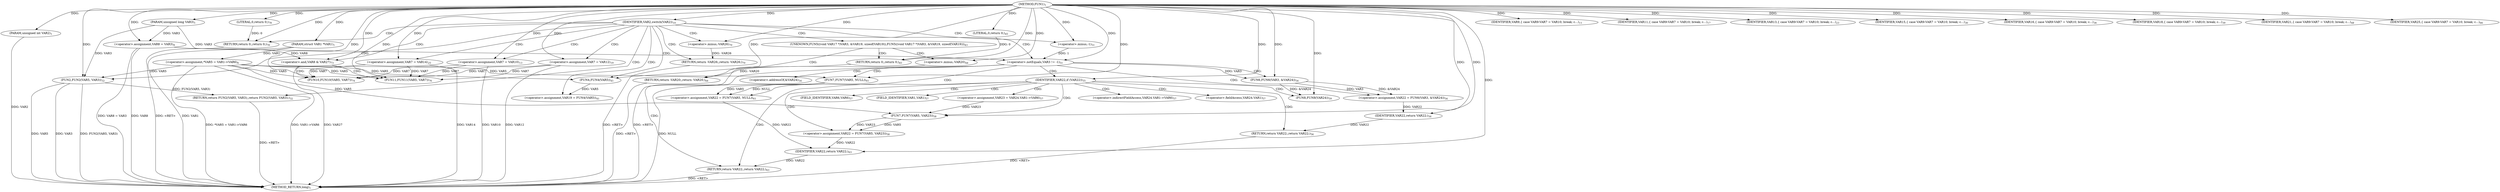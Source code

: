 digraph "FUN1" {  
"8" [label = <(METHOD,FUN1)<SUB>1</SUB>> ]
"140" [label = <(METHOD_RETURN,long)<SUB>1</SUB>> ]
"9" [label = <(PARAM,struct VAR1 *VAR1)<SUB>1</SUB>> ]
"10" [label = <(PARAM,unsigned int VAR2)<SUB>1</SUB>> ]
"11" [label = <(PARAM,unsigned long VAR3)<SUB>1</SUB>> ]
"14" [label = <(&lt;operator&gt;.assignment,*VAR5 = VAR1-&gt;VAR6)<SUB>6</SUB>> ]
"25" [label = <(&lt;operator&gt;.assignment,VAR8 = VAR3)<SUB>8</SUB>> ]
"138" [label = <(RETURN,return 0;,return 0;)<SUB>78</SUB>> ]
"29" [label = <(IDENTIFIER,VAR2,switch(VAR2))<SUB>10</SUB>> ]
"126" [label = <(&lt;operator&gt;.and,VAR8 &amp; VAR27)<SUB>73</SUB>> ]
"139" [label = <(LITERAL,0,return 0;)<SUB>78</SUB>> ]
"32" [label = <(IDENTIFIER,VAR9,{
 	case VAR9:

		VAR7 = VAR10;


 		break;
 	c...)<SUB>11</SUB>> ]
"33" [label = <(&lt;operator&gt;.assignment,VAR7 = VAR10)<SUB>13</SUB>> ]
"38" [label = <(IDENTIFIER,VAR11,{
 	case VAR9:

		VAR7 = VAR10;


 		break;
 	c...)<SUB>17</SUB>> ]
"39" [label = <(&lt;operator&gt;.assignment,VAR7 = VAR12)<SUB>19</SUB>> ]
"44" [label = <(IDENTIFIER,VAR13,{
 	case VAR9:

		VAR7 = VAR10;


 		break;
 	c...)<SUB>23</SUB>> ]
"45" [label = <(&lt;operator&gt;.assignment,VAR7 = VAR14)<SUB>25</SUB>> ]
"50" [label = <(IDENTIFIER,VAR15,{
 	case VAR9:

		VAR7 = VAR10;


 		break;
 	c...)<SUB>30</SUB>> ]
"51" [label = <(RETURN,return FUN2(VAR5, VAR3);,return FUN2(VAR5, VAR3);)<SUB>32</SUB>> ]
"56" [label = <(IDENTIFIER,VAR16,{
 	case VAR9:

		VAR7 = VAR10;


 		break;
 	c...)<SUB>36</SUB>> ]
"58" [label = <(IDENTIFIER,VAR18,{
 	case VAR9:

		VAR7 = VAR10;


 		break;
 	c...)<SUB>39</SUB>> ]
"74" [label = <(IDENTIFIER,VAR21,{
 	case VAR9:

		VAR7 = VAR10;


 		break;
 	c...)<SUB>48</SUB>> ]
"120" [label = <(IDENTIFIER,VAR25,{
 	case VAR9:

		VAR7 = VAR10;


 		break;
 	c...)<SUB>66</SUB>> ]
"122" [label = <(RETURN,return -VAR26;,return -VAR26;)<SUB>70</SUB>> ]
"130" [label = <(FUN10,FUN10(VAR5, VAR7))<SUB>74</SUB>> ]
"52" [label = <(FUN2,FUN2(VAR5, VAR3))<SUB>32</SUB>> ]
"61" [label = <(&lt;operator&gt;.assignment,VAR19 = FUN4(VAR5))<SUB>41</SUB>> ]
"71" [label = <(RETURN,return 0;,return 0;)<SUB>45</SUB>> ]
"117" [label = <(RETURN,return VAR22;,return VAR22;)<SUB>63</SUB>> ]
"123" [label = <(&lt;operator&gt;.minus,-VAR26)<SUB>70</SUB>> ]
"135" [label = <(FUN11,FUN11(VAR5, VAR7))<SUB>76</SUB>> ]
"72" [label = <(LITERAL,0,return 0;)<SUB>45</SUB>> ]
"78" [label = <(&lt;operator&gt;.notEquals,VAR3 != -1)<SUB>51</SUB>> ]
"118" [label = <(IDENTIFIER,VAR22,return VAR22;)<SUB>63</SUB>> ]
"63" [label = <(FUN4,FUN4(VAR5))<SUB>41</SUB>> ]
"68" [label = <(RETURN,return -VAR20;,return -VAR20;)<SUB>44</SUB>> ]
"85" [label = <(&lt;operator&gt;.assignment,VAR22 = FUN6(VAR3, &amp;VAR24))<SUB>54</SUB>> ]
"96" [label = <(&lt;operator&gt;.assignment,VAR23 = VAR24.VAR1-&gt;VAR6)<SUB>57</SUB>> ]
"103" [label = <(&lt;operator&gt;.assignment,VAR22 = FUN7(VAR5, VAR23))<SUB>58</SUB>> ]
"108" [label = <(FUN8,FUN8(VAR24))<SUB>59</SUB>> ]
"69" [label = <(&lt;operator&gt;.minus,-VAR20)<SUB>44</SUB>> ]
"80" [label = <(&lt;operator&gt;.minus,-1)<SUB>51</SUB>> ]
"92" [label = <(IDENTIFIER,VAR22,if (VAR22))<SUB>55</SUB>> ]
"112" [label = <(&lt;operator&gt;.assignment,VAR22 = FUN7(VAR5, NULL))<SUB>61</SUB>> ]
"87" [label = <(FUN6,FUN6(VAR3, &amp;VAR24))<SUB>54</SUB>> ]
"94" [label = <(RETURN,return VAR22;,return VAR22;)<SUB>56</SUB>> ]
"105" [label = <(FUN7,FUN7(VAR5, VAR23))<SUB>58</SUB>> ]
"95" [label = <(IDENTIFIER,VAR22,return VAR22;)<SUB>56</SUB>> ]
"114" [label = <(FUN7,FUN7(VAR5, NULL))<SUB>61</SUB>> ]
"66" [label = <(UNKNOWN,FUN5((void VAR17 *)VAR3, &amp;VAR19, sizeof(VAR19)),FUN5((void VAR17 *)VAR3, &amp;VAR19, sizeof(VAR19)))<SUB>43</SUB>> ]
"98" [label = <(&lt;operator&gt;.indirectFieldAccess,VAR24.VAR1-&gt;VAR6)<SUB>57</SUB>> ]
"89" [label = <(&lt;operator&gt;.addressOf,&amp;VAR24)<SUB>54</SUB>> ]
"99" [label = <(&lt;operator&gt;.fieldAccess,VAR24.VAR1)<SUB>57</SUB>> ]
"102" [label = <(FIELD_IDENTIFIER,VAR6,VAR6)<SUB>57</SUB>> ]
"101" [label = <(FIELD_IDENTIFIER,VAR1,VAR1)<SUB>57</SUB>> ]
  "68" -> "140"  [ label = "DDG: &lt;RET&gt;"] 
  "122" -> "140"  [ label = "DDG: &lt;RET&gt;"] 
  "71" -> "140"  [ label = "DDG: &lt;RET&gt;"] 
  "94" -> "140"  [ label = "DDG: &lt;RET&gt;"] 
  "117" -> "140"  [ label = "DDG: &lt;RET&gt;"] 
  "51" -> "140"  [ label = "DDG: &lt;RET&gt;"] 
  "138" -> "140"  [ label = "DDG: &lt;RET&gt;"] 
  "9" -> "140"  [ label = "DDG: VAR1"] 
  "10" -> "140"  [ label = "DDG: VAR2"] 
  "14" -> "140"  [ label = "DDG: VAR1-&gt;VAR6"] 
  "14" -> "140"  [ label = "DDG: *VAR5 = VAR1-&gt;VAR6"] 
  "25" -> "140"  [ label = "DDG: VAR8"] 
  "25" -> "140"  [ label = "DDG: VAR8 = VAR3"] 
  "52" -> "140"  [ label = "DDG: VAR5"] 
  "52" -> "140"  [ label = "DDG: VAR3"] 
  "52" -> "140"  [ label = "DDG: FUN2(VAR5, VAR3)"] 
  "45" -> "140"  [ label = "DDG: VAR14"] 
  "39" -> "140"  [ label = "DDG: VAR12"] 
  "114" -> "140"  [ label = "DDG: NULL"] 
  "126" -> "140"  [ label = "DDG: VAR27"] 
  "33" -> "140"  [ label = "DDG: VAR10"] 
  "8" -> "9"  [ label = "DDG: "] 
  "8" -> "10"  [ label = "DDG: "] 
  "8" -> "11"  [ label = "DDG: "] 
  "9" -> "14"  [ label = "DDG: VAR1"] 
  "11" -> "25"  [ label = "DDG: VAR3"] 
  "8" -> "25"  [ label = "DDG: "] 
  "139" -> "138"  [ label = "DDG: 0"] 
  "8" -> "138"  [ label = "DDG: "] 
  "8" -> "29"  [ label = "DDG: "] 
  "8" -> "139"  [ label = "DDG: "] 
  "8" -> "32"  [ label = "DDG: "] 
  "8" -> "33"  [ label = "DDG: "] 
  "8" -> "38"  [ label = "DDG: "] 
  "8" -> "39"  [ label = "DDG: "] 
  "8" -> "44"  [ label = "DDG: "] 
  "8" -> "45"  [ label = "DDG: "] 
  "8" -> "50"  [ label = "DDG: "] 
  "52" -> "51"  [ label = "DDG: FUN2(VAR5, VAR3)"] 
  "8" -> "56"  [ label = "DDG: "] 
  "8" -> "58"  [ label = "DDG: "] 
  "8" -> "74"  [ label = "DDG: "] 
  "8" -> "120"  [ label = "DDG: "] 
  "123" -> "122"  [ label = "DDG: -VAR26"] 
  "25" -> "126"  [ label = "DDG: VAR8"] 
  "8" -> "126"  [ label = "DDG: "] 
  "63" -> "61"  [ label = "DDG: VAR5"] 
  "72" -> "71"  [ label = "DDG: 0"] 
  "8" -> "71"  [ label = "DDG: "] 
  "118" -> "117"  [ label = "DDG: VAR22"] 
  "14" -> "130"  [ label = "DDG: VAR5"] 
  "8" -> "130"  [ label = "DDG: "] 
  "45" -> "130"  [ label = "DDG: VAR7"] 
  "39" -> "130"  [ label = "DDG: VAR7"] 
  "33" -> "130"  [ label = "DDG: VAR7"] 
  "14" -> "52"  [ label = "DDG: VAR5"] 
  "8" -> "52"  [ label = "DDG: "] 
  "11" -> "52"  [ label = "DDG: VAR3"] 
  "8" -> "72"  [ label = "DDG: "] 
  "103" -> "118"  [ label = "DDG: VAR22"] 
  "112" -> "118"  [ label = "DDG: VAR22"] 
  "8" -> "118"  [ label = "DDG: "] 
  "8" -> "123"  [ label = "DDG: "] 
  "14" -> "135"  [ label = "DDG: VAR5"] 
  "8" -> "135"  [ label = "DDG: "] 
  "45" -> "135"  [ label = "DDG: VAR7"] 
  "39" -> "135"  [ label = "DDG: VAR7"] 
  "33" -> "135"  [ label = "DDG: VAR7"] 
  "14" -> "63"  [ label = "DDG: VAR5"] 
  "8" -> "63"  [ label = "DDG: "] 
  "69" -> "68"  [ label = "DDG: -VAR20"] 
  "8" -> "78"  [ label = "DDG: "] 
  "11" -> "78"  [ label = "DDG: VAR3"] 
  "80" -> "78"  [ label = "DDG: 1"] 
  "87" -> "85"  [ label = "DDG: VAR3"] 
  "87" -> "85"  [ label = "DDG: &amp;VAR24"] 
  "105" -> "103"  [ label = "DDG: VAR5"] 
  "105" -> "103"  [ label = "DDG: VAR23"] 
  "8" -> "80"  [ label = "DDG: "] 
  "8" -> "92"  [ label = "DDG: "] 
  "87" -> "108"  [ label = "DDG: &amp;VAR24"] 
  "8" -> "108"  [ label = "DDG: "] 
  "114" -> "112"  [ label = "DDG: VAR5"] 
  "114" -> "112"  [ label = "DDG: NULL"] 
  "8" -> "69"  [ label = "DDG: "] 
  "78" -> "87"  [ label = "DDG: VAR3"] 
  "8" -> "87"  [ label = "DDG: "] 
  "95" -> "94"  [ label = "DDG: VAR22"] 
  "14" -> "105"  [ label = "DDG: VAR5"] 
  "8" -> "105"  [ label = "DDG: "] 
  "96" -> "105"  [ label = "DDG: VAR23"] 
  "85" -> "95"  [ label = "DDG: VAR22"] 
  "8" -> "95"  [ label = "DDG: "] 
  "14" -> "114"  [ label = "DDG: VAR5"] 
  "8" -> "114"  [ label = "DDG: "] 
  "29" -> "51"  [ label = "CDG: "] 
  "29" -> "66"  [ label = "CDG: "] 
  "29" -> "52"  [ label = "CDG: "] 
  "29" -> "122"  [ label = "CDG: "] 
  "29" -> "45"  [ label = "CDG: "] 
  "29" -> "123"  [ label = "CDG: "] 
  "29" -> "138"  [ label = "CDG: "] 
  "29" -> "126"  [ label = "CDG: "] 
  "29" -> "80"  [ label = "CDG: "] 
  "29" -> "33"  [ label = "CDG: "] 
  "29" -> "61"  [ label = "CDG: "] 
  "29" -> "63"  [ label = "CDG: "] 
  "29" -> "78"  [ label = "CDG: "] 
  "29" -> "39"  [ label = "CDG: "] 
  "126" -> "130"  [ label = "CDG: "] 
  "126" -> "135"  [ label = "CDG: "] 
  "66" -> "68"  [ label = "CDG: "] 
  "66" -> "69"  [ label = "CDG: "] 
  "66" -> "71"  [ label = "CDG: "] 
  "78" -> "89"  [ label = "CDG: "] 
  "78" -> "114"  [ label = "CDG: "] 
  "78" -> "85"  [ label = "CDG: "] 
  "78" -> "92"  [ label = "CDG: "] 
  "78" -> "87"  [ label = "CDG: "] 
  "78" -> "112"  [ label = "CDG: "] 
  "78" -> "117"  [ label = "CDG: "] 
  "92" -> "94"  [ label = "CDG: "] 
  "92" -> "96"  [ label = "CDG: "] 
  "92" -> "98"  [ label = "CDG: "] 
  "92" -> "99"  [ label = "CDG: "] 
  "92" -> "102"  [ label = "CDG: "] 
  "92" -> "103"  [ label = "CDG: "] 
  "92" -> "101"  [ label = "CDG: "] 
  "92" -> "105"  [ label = "CDG: "] 
  "92" -> "117"  [ label = "CDG: "] 
  "92" -> "108"  [ label = "CDG: "] 
}
